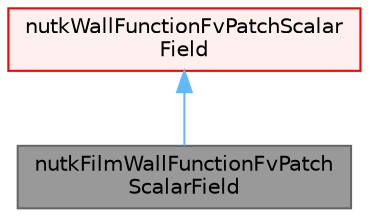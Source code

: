 digraph "nutkFilmWallFunctionFvPatchScalarField"
{
 // LATEX_PDF_SIZE
  bgcolor="transparent";
  edge [fontname=Helvetica,fontsize=10,labelfontname=Helvetica,labelfontsize=10];
  node [fontname=Helvetica,fontsize=10,shape=box,height=0.2,width=0.4];
  Node1 [id="Node000001",label="nutkFilmWallFunctionFvPatch\lScalarField",height=0.2,width=0.4,color="gray40", fillcolor="grey60", style="filled", fontcolor="black",tooltip="This boundary condition provides a turbulent viscosity condition when using wall functions,..."];
  Node2 -> Node1 [id="edge1_Node000001_Node000002",dir="back",color="steelblue1",style="solid",tooltip=" "];
  Node2 [id="Node000002",label="nutkWallFunctionFvPatchScalar\lField",height=0.2,width=0.4,color="red", fillcolor="#FFF0F0", style="filled",URL="$classFoam_1_1nutkWallFunctionFvPatchScalarField.html",tooltip="This boundary condition provides a wall function for the turbulent viscosity (i.e...."];
}
